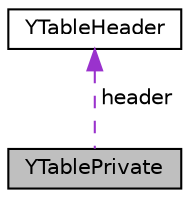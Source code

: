 digraph "YTablePrivate"
{
 // LATEX_PDF_SIZE
  edge [fontname="Helvetica",fontsize="10",labelfontname="Helvetica",labelfontsize="10"];
  node [fontname="Helvetica",fontsize="10",shape=record];
  Node1 [label="YTablePrivate",height=0.2,width=0.4,color="black", fillcolor="grey75", style="filled", fontcolor="black",tooltip=" "];
  Node2 -> Node1 [dir="back",color="darkorchid3",fontsize="10",style="dashed",label=" header" ,fontname="Helvetica"];
  Node2 [label="YTableHeader",height=0.2,width=0.4,color="black", fillcolor="white", style="filled",URL="$classYTableHeader.html",tooltip=" "];
}
